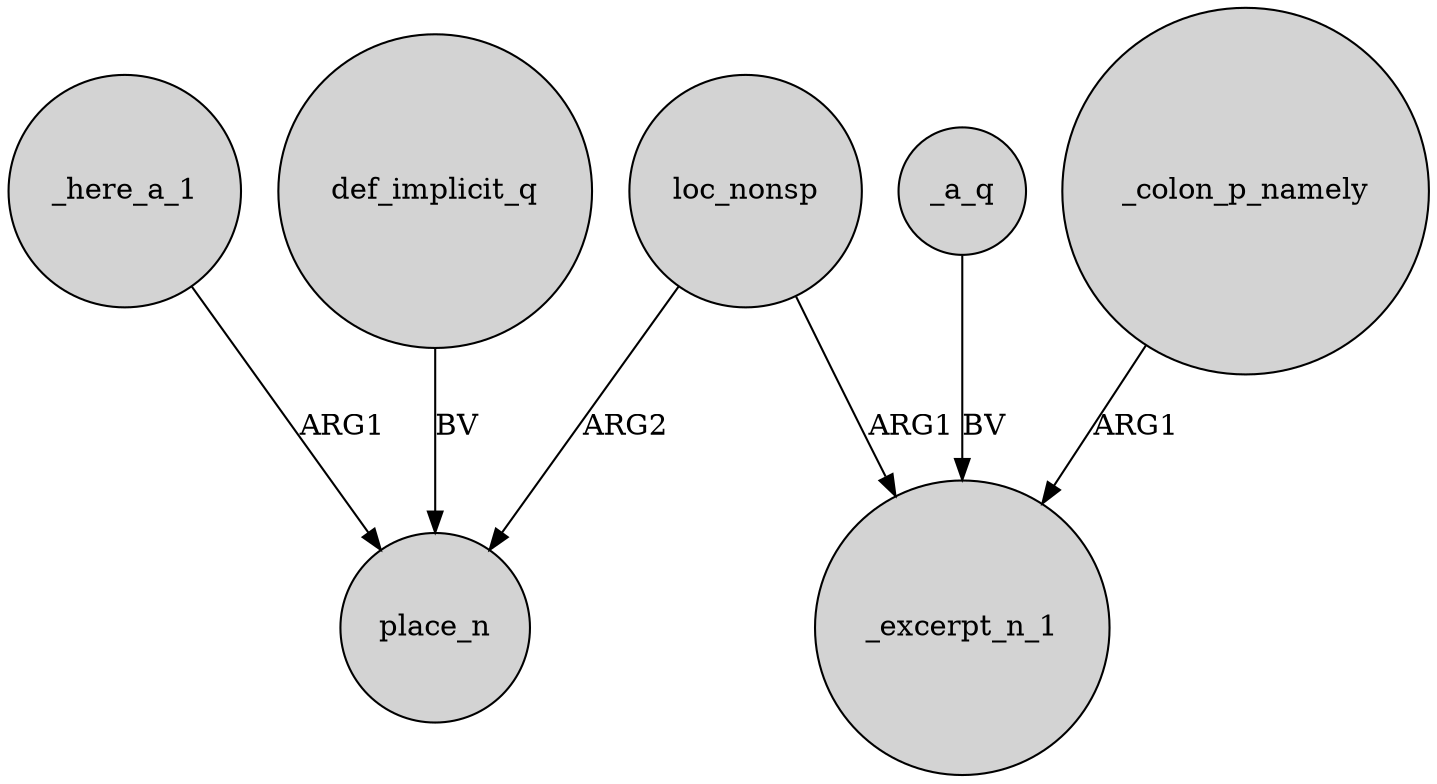 digraph {
	node [shape=circle style=filled]
	loc_nonsp -> place_n [label=ARG2]
	_a_q -> _excerpt_n_1 [label=BV]
	def_implicit_q -> place_n [label=BV]
	_here_a_1 -> place_n [label=ARG1]
	_colon_p_namely -> _excerpt_n_1 [label=ARG1]
	loc_nonsp -> _excerpt_n_1 [label=ARG1]
}
